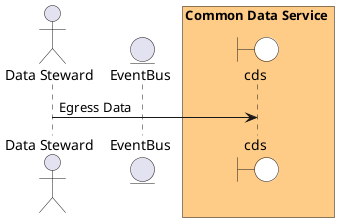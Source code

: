 @startuml

actor "Data Steward"


entity EventBus

box Common Data Service #ffcc88
    boundary cds #white
end box



"Data Steward" -> cds: Egress Data



@enduml
